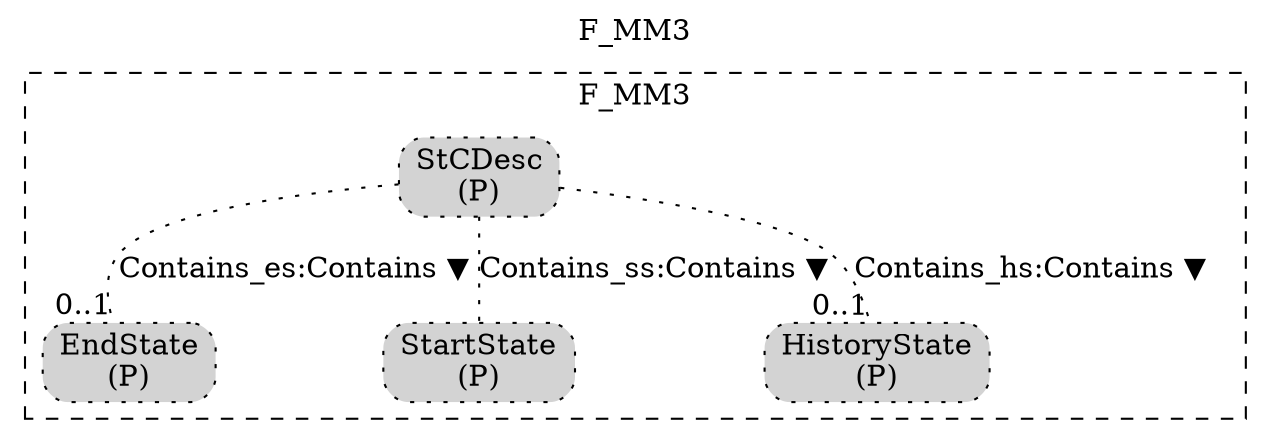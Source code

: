 digraph {graph[label=F_MM3,labelloc=tl,labelfontsize=12];
subgraph cluster_F_MM3{style=dashed;label=F_MM3;
"PEndState"[shape=box,fillcolor=lightgray,style ="rounded,filled,dotted",label=<EndState<br/>(P)>];
"PStartState"[shape=box,fillcolor=lightgray,style ="rounded,filled,dotted",label=<StartState<br/>(P)>];
"PStCDesc"[shape=box,fillcolor=lightgray,style ="rounded,filled,dotted",label=<StCDesc<br/>(P)>];
"PHistoryState"[shape=box,fillcolor=lightgray,style ="rounded,filled,dotted",label=<HistoryState<br/>(P)>];

"PStCDesc"->"PEndState"[label="Contains_es:Contains ▼",dir=none,taillabel="",headlabel="0..1",style=dotted];
"PStCDesc"->"PStartState"[label="Contains_ss:Contains ▼",dir=none,taillabel="",headlabel="",style=dotted];
"PStCDesc"->"PHistoryState"[label="Contains_hs:Contains ▼",dir=none,taillabel="",headlabel="0..1",style=dotted];

}




}